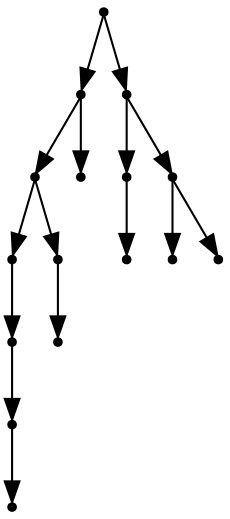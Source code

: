digraph {
  15 [shape=point];
  8 [shape=point];
  6 [shape=point];
  3 [shape=point];
  2 [shape=point];
  1 [shape=point];
  0 [shape=point];
  5 [shape=point];
  4 [shape=point];
  7 [shape=point];
  14 [shape=point];
  10 [shape=point];
  9 [shape=point];
  13 [shape=point];
  11 [shape=point];
  12 [shape=point];
15 -> 8;
8 -> 6;
6 -> 3;
3 -> 2;
2 -> 1;
1 -> 0;
6 -> 5;
5 -> 4;
8 -> 7;
15 -> 14;
14 -> 10;
10 -> 9;
14 -> 13;
13 -> 11;
13 -> 12;
}
